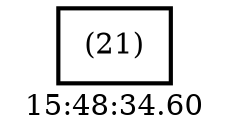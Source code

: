 digraph  g{ graph[label = "15:48:34.60"]
node [shape=rectangle, color=black, fontcolor=black, style=bold] edge [color=black] 0 [label="(21)"] ; 
}

